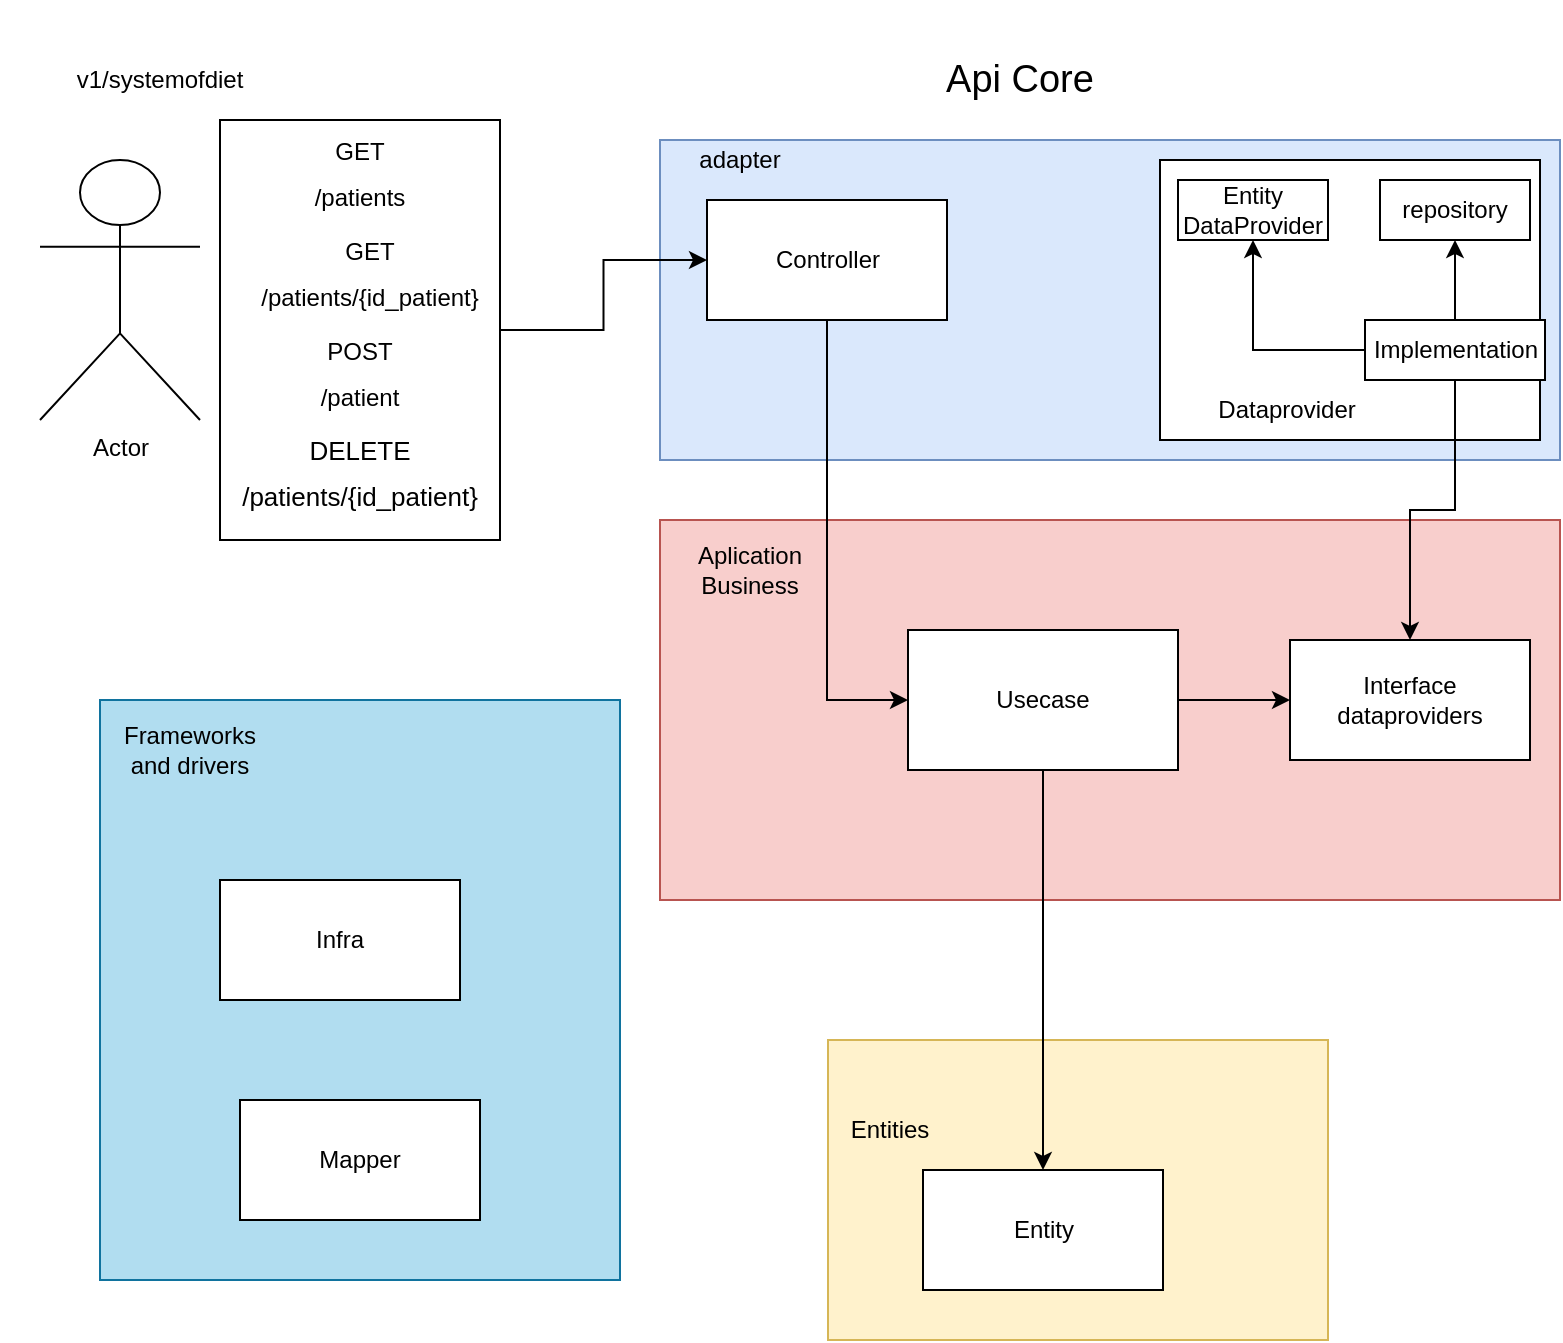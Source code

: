 <mxfile version="16.4.0" type="device"><diagram id="HA7oszRxEttndJjMwKAk" name="Página-1"><mxGraphModel dx="1422" dy="865" grid="1" gridSize="10" guides="1" tooltips="1" connect="1" arrows="1" fold="1" page="1" pageScale="1" pageWidth="827" pageHeight="1169" math="0" shadow="0"><root><mxCell id="0"/><mxCell id="1" parent="0"/><mxCell id="5PvhIbF-NBWfXGDNXEg8-23" value="" style="rounded=0;whiteSpace=wrap;html=1;fontSize=12;fillColor=#b1ddf0;strokeColor=#10739e;" vertex="1" parent="1"><mxGeometry x="50" y="350" width="260" height="290" as="geometry"/></mxCell><mxCell id="5PvhIbF-NBWfXGDNXEg8-21" value="" style="rounded=0;whiteSpace=wrap;html=1;fontSize=12;fillColor=#fff2cc;strokeColor=#d6b656;" vertex="1" parent="1"><mxGeometry x="414" y="520" width="250" height="150" as="geometry"/></mxCell><mxCell id="5PvhIbF-NBWfXGDNXEg8-19" value="" style="rounded=0;whiteSpace=wrap;html=1;fontSize=12;fillColor=#f8cecc;strokeColor=#b85450;" vertex="1" parent="1"><mxGeometry x="330" y="260" width="450" height="190" as="geometry"/></mxCell><mxCell id="5PvhIbF-NBWfXGDNXEg8-17" value="" style="rounded=0;whiteSpace=wrap;html=1;fontSize=12;fillColor=#dae8fc;strokeColor=#6c8ebf;" vertex="1" parent="1"><mxGeometry x="330" y="70" width="450" height="160" as="geometry"/></mxCell><mxCell id="5PvhIbF-NBWfXGDNXEg8-16" value="" style="edgeStyle=orthogonalEdgeStyle;rounded=0;orthogonalLoop=1;jettySize=auto;html=1;fontSize=12;" edge="1" parent="1" source="5PvhIbF-NBWfXGDNXEg8-15" target="5PvhIbF-NBWfXGDNXEg8-2"><mxGeometry relative="1" as="geometry"/></mxCell><mxCell id="5PvhIbF-NBWfXGDNXEg8-15" value="" style="rounded=0;whiteSpace=wrap;html=1;fontSize=12;" vertex="1" parent="1"><mxGeometry x="110" y="60" width="140" height="210" as="geometry"/></mxCell><mxCell id="5PvhIbF-NBWfXGDNXEg8-1" value="&lt;font style=&quot;font-size: 19px&quot;&gt;Api Core&lt;/font&gt;" style="text;html=1;strokeColor=none;fillColor=none;align=center;verticalAlign=middle;whiteSpace=wrap;rounded=0;" vertex="1" parent="1"><mxGeometry x="345" width="330" height="80" as="geometry"/></mxCell><mxCell id="5PvhIbF-NBWfXGDNXEg8-29" style="edgeStyle=orthogonalEdgeStyle;rounded=0;orthogonalLoop=1;jettySize=auto;html=1;entryX=0;entryY=0.5;entryDx=0;entryDy=0;fontSize=12;" edge="1" parent="1" source="5PvhIbF-NBWfXGDNXEg8-2" target="5PvhIbF-NBWfXGDNXEg8-3"><mxGeometry relative="1" as="geometry"/></mxCell><mxCell id="5PvhIbF-NBWfXGDNXEg8-2" value="Controller&lt;br&gt;" style="rounded=0;whiteSpace=wrap;html=1;" vertex="1" parent="1"><mxGeometry x="353.5" y="100" width="120" height="60" as="geometry"/></mxCell><mxCell id="5PvhIbF-NBWfXGDNXEg8-30" style="edgeStyle=orthogonalEdgeStyle;rounded=0;orthogonalLoop=1;jettySize=auto;html=1;fontSize=12;" edge="1" parent="1" source="5PvhIbF-NBWfXGDNXEg8-3" target="5PvhIbF-NBWfXGDNXEg8-5"><mxGeometry relative="1" as="geometry"/></mxCell><mxCell id="5PvhIbF-NBWfXGDNXEg8-32" style="edgeStyle=orthogonalEdgeStyle;rounded=0;orthogonalLoop=1;jettySize=auto;html=1;fontSize=12;" edge="1" parent="1" source="5PvhIbF-NBWfXGDNXEg8-3" target="5PvhIbF-NBWfXGDNXEg8-31"><mxGeometry relative="1" as="geometry"/></mxCell><mxCell id="5PvhIbF-NBWfXGDNXEg8-3" value="Usecase" style="rounded=0;whiteSpace=wrap;html=1;" vertex="1" parent="1"><mxGeometry x="454" y="315" width="135" height="70" as="geometry"/></mxCell><mxCell id="5PvhIbF-NBWfXGDNXEg8-4" value="" style="rounded=0;whiteSpace=wrap;html=1;" vertex="1" parent="1"><mxGeometry x="580" y="80" width="190" height="140" as="geometry"/></mxCell><mxCell id="5PvhIbF-NBWfXGDNXEg8-5" value="Entity" style="rounded=0;whiteSpace=wrap;html=1;" vertex="1" parent="1"><mxGeometry x="461.5" y="585" width="120" height="60" as="geometry"/></mxCell><mxCell id="5PvhIbF-NBWfXGDNXEg8-6" value="Entity DataProvider" style="rounded=0;whiteSpace=wrap;html=1;" vertex="1" parent="1"><mxGeometry x="589" y="90" width="75" height="30" as="geometry"/></mxCell><mxCell id="5PvhIbF-NBWfXGDNXEg8-7" value="Infra" style="rounded=0;whiteSpace=wrap;html=1;" vertex="1" parent="1"><mxGeometry x="110" y="440" width="120" height="60" as="geometry"/></mxCell><mxCell id="5PvhIbF-NBWfXGDNXEg8-8" value="Actor" style="shape=umlActor;verticalLabelPosition=bottom;verticalAlign=top;html=1;outlineConnect=0;" vertex="1" parent="1"><mxGeometry x="20" y="80" width="80" height="130" as="geometry"/></mxCell><mxCell id="5PvhIbF-NBWfXGDNXEg8-9" value="v1/systemofdiet" style="text;html=1;strokeColor=none;fillColor=none;align=center;verticalAlign=middle;whiteSpace=wrap;rounded=0;" vertex="1" parent="1"><mxGeometry y="15" width="160" height="50" as="geometry"/></mxCell><mxCell id="5PvhIbF-NBWfXGDNXEg8-10" value="&lt;font style=&quot;font-size: 12px&quot;&gt;GET&lt;br&gt;/patients&lt;/font&gt;" style="text;html=1;strokeColor=none;fillColor=none;align=center;verticalAlign=middle;whiteSpace=wrap;rounded=0;fontSize=19;" vertex="1" parent="1"><mxGeometry x="150" y="70" width="60" height="30" as="geometry"/></mxCell><mxCell id="5PvhIbF-NBWfXGDNXEg8-11" value="&lt;font style=&quot;font-size: 12px&quot;&gt;GET &lt;br&gt;/patients/{id_patient}&lt;/font&gt;" style="text;html=1;strokeColor=none;fillColor=none;align=center;verticalAlign=middle;whiteSpace=wrap;rounded=0;fontSize=19;" vertex="1" parent="1"><mxGeometry x="130" y="120" width="110" height="30" as="geometry"/></mxCell><mxCell id="5PvhIbF-NBWfXGDNXEg8-12" value="&lt;font style=&quot;font-size: 12px&quot;&gt;POST /patient&lt;/font&gt;" style="text;html=1;strokeColor=none;fillColor=none;align=center;verticalAlign=middle;whiteSpace=wrap;rounded=0;fontSize=19;" vertex="1" parent="1"><mxGeometry x="150" y="170" width="60" height="30" as="geometry"/></mxCell><mxCell id="5PvhIbF-NBWfXGDNXEg8-13" value="&lt;font style=&quot;font-size: 13px&quot;&gt;DELETE /patients/{id_patient}&lt;/font&gt;" style="text;html=1;strokeColor=none;fillColor=none;align=center;verticalAlign=middle;whiteSpace=wrap;rounded=0;fontSize=19;" vertex="1" parent="1"><mxGeometry x="150" y="220" width="60" height="30" as="geometry"/></mxCell><mxCell id="5PvhIbF-NBWfXGDNXEg8-18" value="adapter" style="text;html=1;strokeColor=none;fillColor=none;align=center;verticalAlign=middle;whiteSpace=wrap;rounded=0;fontSize=12;" vertex="1" parent="1"><mxGeometry x="340" y="65" width="60" height="30" as="geometry"/></mxCell><mxCell id="5PvhIbF-NBWfXGDNXEg8-20" value="Aplication Business&lt;br&gt;" style="text;html=1;strokeColor=none;fillColor=none;align=center;verticalAlign=middle;whiteSpace=wrap;rounded=0;fontSize=12;" vertex="1" parent="1"><mxGeometry x="345" y="270" width="60" height="30" as="geometry"/></mxCell><mxCell id="5PvhIbF-NBWfXGDNXEg8-22" value="Entities" style="text;html=1;strokeColor=none;fillColor=none;align=center;verticalAlign=middle;whiteSpace=wrap;rounded=0;fontSize=12;" vertex="1" parent="1"><mxGeometry x="415" y="550" width="60" height="30" as="geometry"/></mxCell><mxCell id="5PvhIbF-NBWfXGDNXEg8-24" value="Frameworks and drivers" style="text;html=1;strokeColor=none;fillColor=none;align=center;verticalAlign=middle;whiteSpace=wrap;rounded=0;fontSize=12;" vertex="1" parent="1"><mxGeometry x="50" y="360" width="90" height="30" as="geometry"/></mxCell><mxCell id="5PvhIbF-NBWfXGDNXEg8-25" value="repository" style="rounded=0;whiteSpace=wrap;html=1;" vertex="1" parent="1"><mxGeometry x="690" y="90" width="75" height="30" as="geometry"/></mxCell><mxCell id="5PvhIbF-NBWfXGDNXEg8-33" style="edgeStyle=orthogonalEdgeStyle;rounded=0;orthogonalLoop=1;jettySize=auto;html=1;fontSize=12;" edge="1" parent="1" source="5PvhIbF-NBWfXGDNXEg8-26" target="5PvhIbF-NBWfXGDNXEg8-31"><mxGeometry relative="1" as="geometry"/></mxCell><mxCell id="5PvhIbF-NBWfXGDNXEg8-34" style="edgeStyle=orthogonalEdgeStyle;rounded=0;orthogonalLoop=1;jettySize=auto;html=1;entryX=0.5;entryY=1;entryDx=0;entryDy=0;fontSize=12;" edge="1" parent="1" source="5PvhIbF-NBWfXGDNXEg8-26" target="5PvhIbF-NBWfXGDNXEg8-6"><mxGeometry relative="1" as="geometry"/></mxCell><mxCell id="5PvhIbF-NBWfXGDNXEg8-35" style="edgeStyle=orthogonalEdgeStyle;rounded=0;orthogonalLoop=1;jettySize=auto;html=1;fontSize=12;" edge="1" parent="1" source="5PvhIbF-NBWfXGDNXEg8-26" target="5PvhIbF-NBWfXGDNXEg8-25"><mxGeometry relative="1" as="geometry"/></mxCell><mxCell id="5PvhIbF-NBWfXGDNXEg8-37" value="Dataprovider" style="edgeLabel;html=1;align=center;verticalAlign=middle;resizable=0;points=[];fontSize=12;" vertex="1" connectable="0" parent="5PvhIbF-NBWfXGDNXEg8-35"><mxGeometry x="-0.278" y="-4" relative="1" as="geometry"><mxPoint x="-89" y="59" as="offset"/></mxGeometry></mxCell><mxCell id="5PvhIbF-NBWfXGDNXEg8-26" value="Implementation" style="rounded=0;whiteSpace=wrap;html=1;" vertex="1" parent="1"><mxGeometry x="682.5" y="160" width="90" height="30" as="geometry"/></mxCell><mxCell id="5PvhIbF-NBWfXGDNXEg8-31" value="Interface dataproviders" style="rounded=0;whiteSpace=wrap;html=1;fontSize=12;" vertex="1" parent="1"><mxGeometry x="645" y="320" width="120" height="60" as="geometry"/></mxCell><mxCell id="5PvhIbF-NBWfXGDNXEg8-36" value="Mapper" style="rounded=0;whiteSpace=wrap;html=1;fontSize=12;" vertex="1" parent="1"><mxGeometry x="120" y="550" width="120" height="60" as="geometry"/></mxCell></root></mxGraphModel></diagram></mxfile>